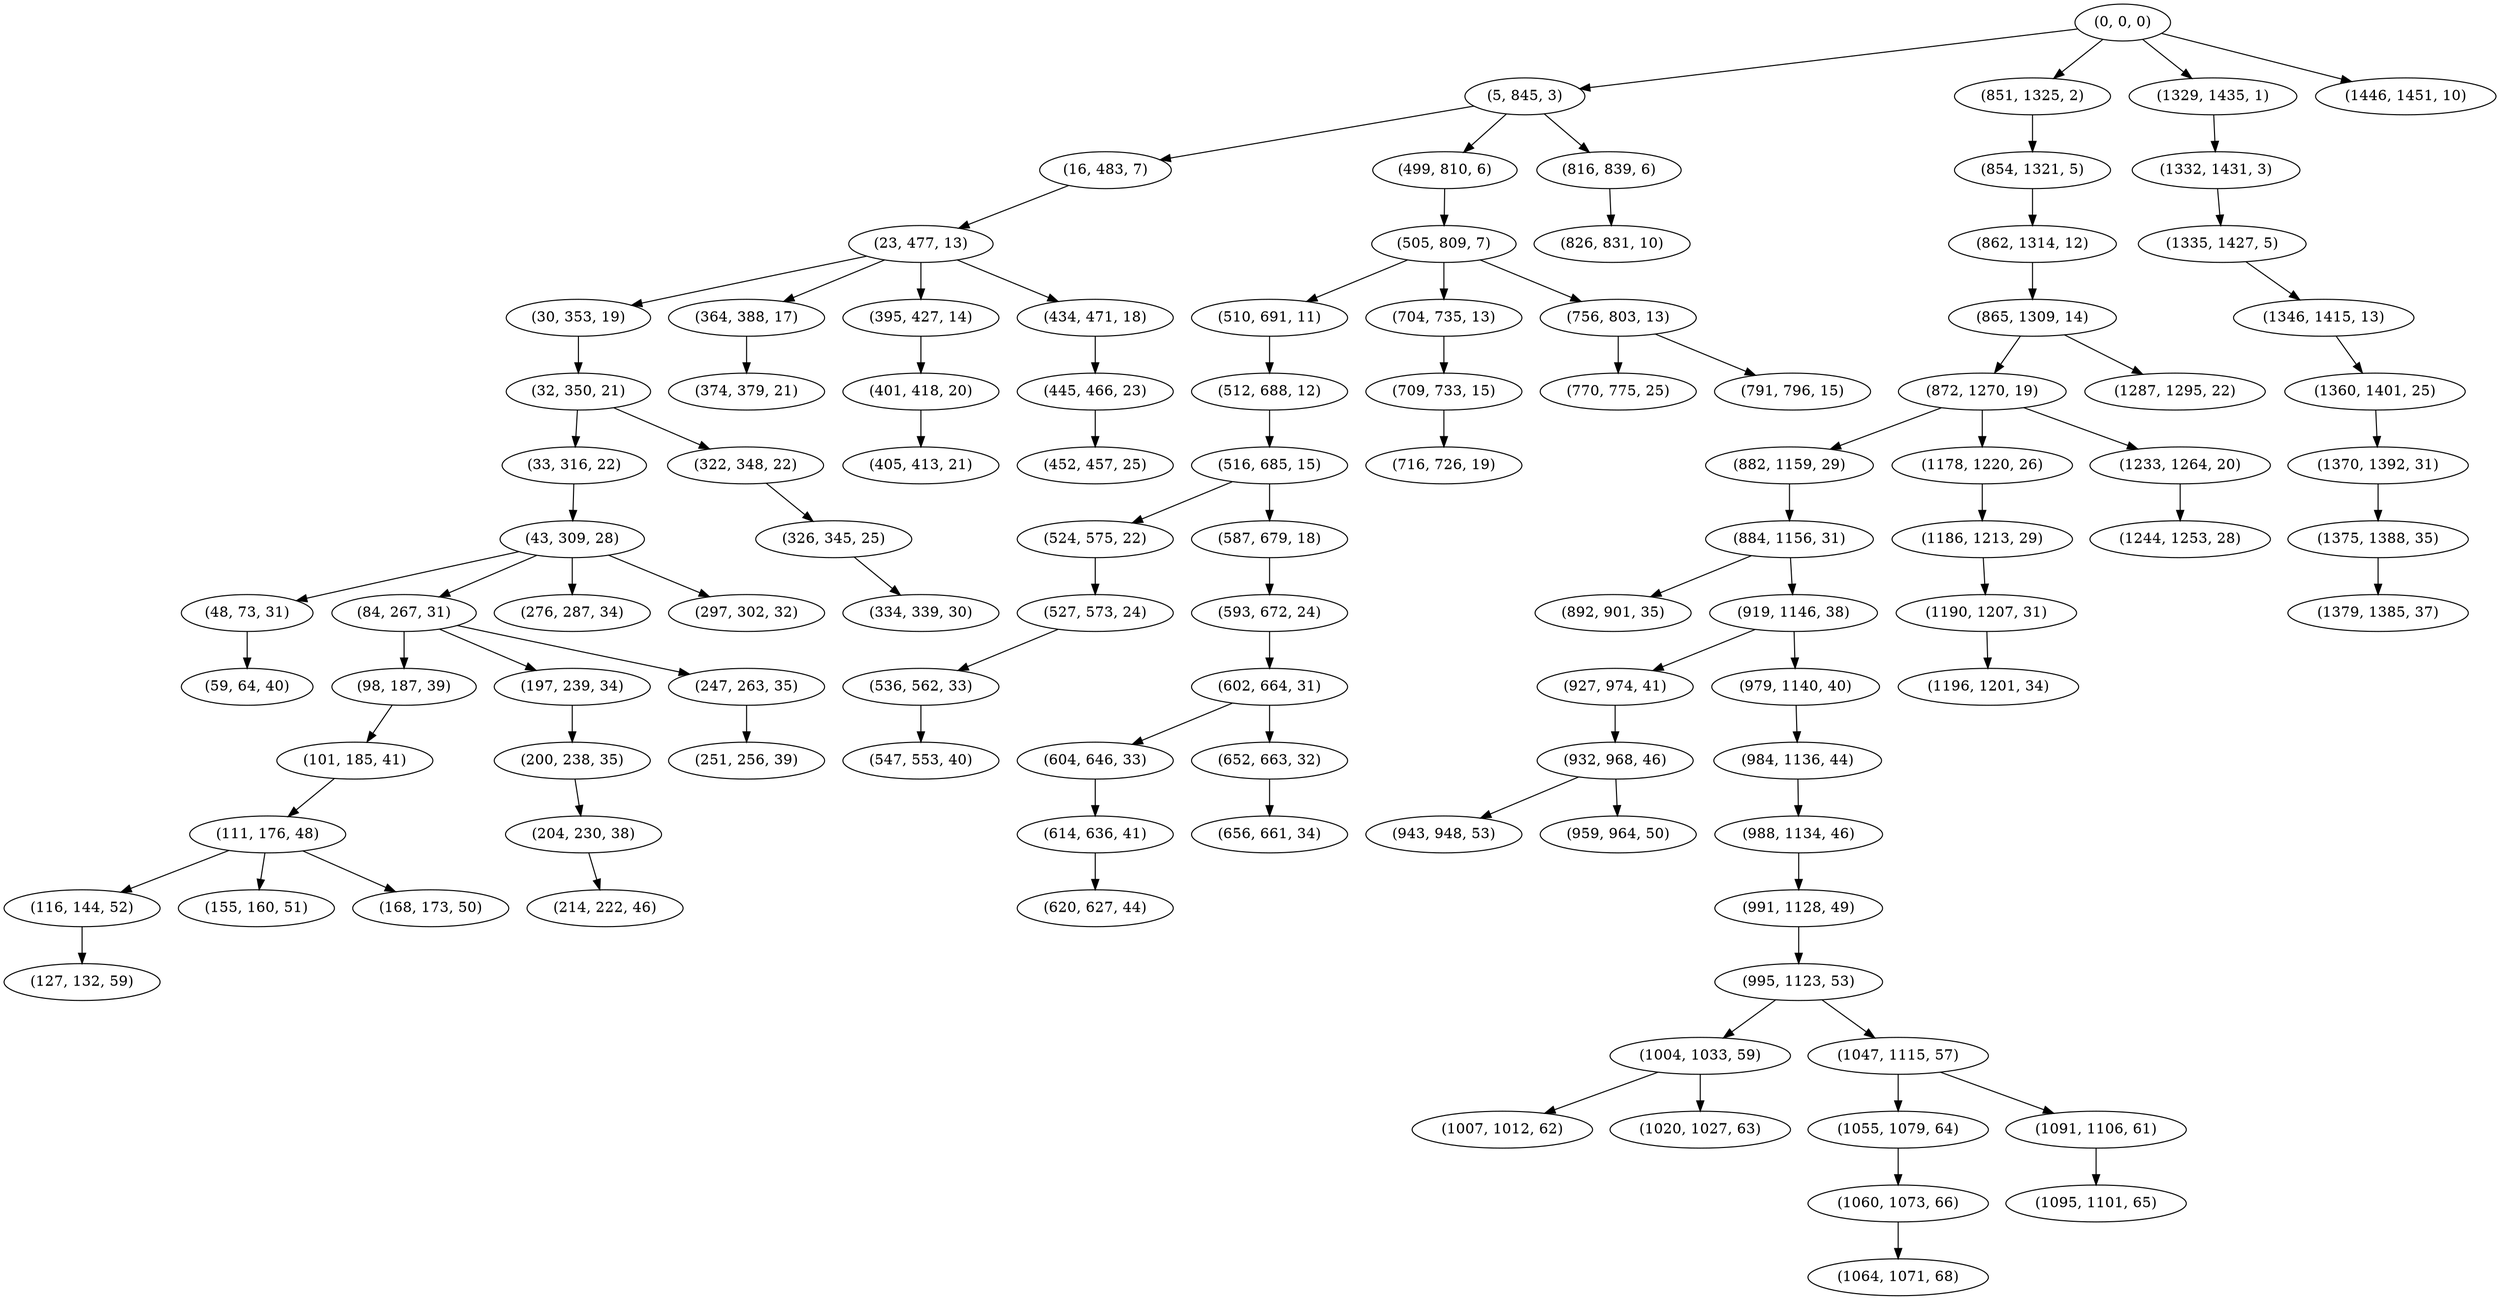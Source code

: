 digraph tree {
    "(0, 0, 0)";
    "(5, 845, 3)";
    "(16, 483, 7)";
    "(23, 477, 13)";
    "(30, 353, 19)";
    "(32, 350, 21)";
    "(33, 316, 22)";
    "(43, 309, 28)";
    "(48, 73, 31)";
    "(59, 64, 40)";
    "(84, 267, 31)";
    "(98, 187, 39)";
    "(101, 185, 41)";
    "(111, 176, 48)";
    "(116, 144, 52)";
    "(127, 132, 59)";
    "(155, 160, 51)";
    "(168, 173, 50)";
    "(197, 239, 34)";
    "(200, 238, 35)";
    "(204, 230, 38)";
    "(214, 222, 46)";
    "(247, 263, 35)";
    "(251, 256, 39)";
    "(276, 287, 34)";
    "(297, 302, 32)";
    "(322, 348, 22)";
    "(326, 345, 25)";
    "(334, 339, 30)";
    "(364, 388, 17)";
    "(374, 379, 21)";
    "(395, 427, 14)";
    "(401, 418, 20)";
    "(405, 413, 21)";
    "(434, 471, 18)";
    "(445, 466, 23)";
    "(452, 457, 25)";
    "(499, 810, 6)";
    "(505, 809, 7)";
    "(510, 691, 11)";
    "(512, 688, 12)";
    "(516, 685, 15)";
    "(524, 575, 22)";
    "(527, 573, 24)";
    "(536, 562, 33)";
    "(547, 553, 40)";
    "(587, 679, 18)";
    "(593, 672, 24)";
    "(602, 664, 31)";
    "(604, 646, 33)";
    "(614, 636, 41)";
    "(620, 627, 44)";
    "(652, 663, 32)";
    "(656, 661, 34)";
    "(704, 735, 13)";
    "(709, 733, 15)";
    "(716, 726, 19)";
    "(756, 803, 13)";
    "(770, 775, 25)";
    "(791, 796, 15)";
    "(816, 839, 6)";
    "(826, 831, 10)";
    "(851, 1325, 2)";
    "(854, 1321, 5)";
    "(862, 1314, 12)";
    "(865, 1309, 14)";
    "(872, 1270, 19)";
    "(882, 1159, 29)";
    "(884, 1156, 31)";
    "(892, 901, 35)";
    "(919, 1146, 38)";
    "(927, 974, 41)";
    "(932, 968, 46)";
    "(943, 948, 53)";
    "(959, 964, 50)";
    "(979, 1140, 40)";
    "(984, 1136, 44)";
    "(988, 1134, 46)";
    "(991, 1128, 49)";
    "(995, 1123, 53)";
    "(1004, 1033, 59)";
    "(1007, 1012, 62)";
    "(1020, 1027, 63)";
    "(1047, 1115, 57)";
    "(1055, 1079, 64)";
    "(1060, 1073, 66)";
    "(1064, 1071, 68)";
    "(1091, 1106, 61)";
    "(1095, 1101, 65)";
    "(1178, 1220, 26)";
    "(1186, 1213, 29)";
    "(1190, 1207, 31)";
    "(1196, 1201, 34)";
    "(1233, 1264, 20)";
    "(1244, 1253, 28)";
    "(1287, 1295, 22)";
    "(1329, 1435, 1)";
    "(1332, 1431, 3)";
    "(1335, 1427, 5)";
    "(1346, 1415, 13)";
    "(1360, 1401, 25)";
    "(1370, 1392, 31)";
    "(1375, 1388, 35)";
    "(1379, 1385, 37)";
    "(1446, 1451, 10)";
    "(0, 0, 0)" -> "(5, 845, 3)";
    "(0, 0, 0)" -> "(851, 1325, 2)";
    "(0, 0, 0)" -> "(1329, 1435, 1)";
    "(0, 0, 0)" -> "(1446, 1451, 10)";
    "(5, 845, 3)" -> "(16, 483, 7)";
    "(5, 845, 3)" -> "(499, 810, 6)";
    "(5, 845, 3)" -> "(816, 839, 6)";
    "(16, 483, 7)" -> "(23, 477, 13)";
    "(23, 477, 13)" -> "(30, 353, 19)";
    "(23, 477, 13)" -> "(364, 388, 17)";
    "(23, 477, 13)" -> "(395, 427, 14)";
    "(23, 477, 13)" -> "(434, 471, 18)";
    "(30, 353, 19)" -> "(32, 350, 21)";
    "(32, 350, 21)" -> "(33, 316, 22)";
    "(32, 350, 21)" -> "(322, 348, 22)";
    "(33, 316, 22)" -> "(43, 309, 28)";
    "(43, 309, 28)" -> "(48, 73, 31)";
    "(43, 309, 28)" -> "(84, 267, 31)";
    "(43, 309, 28)" -> "(276, 287, 34)";
    "(43, 309, 28)" -> "(297, 302, 32)";
    "(48, 73, 31)" -> "(59, 64, 40)";
    "(84, 267, 31)" -> "(98, 187, 39)";
    "(84, 267, 31)" -> "(197, 239, 34)";
    "(84, 267, 31)" -> "(247, 263, 35)";
    "(98, 187, 39)" -> "(101, 185, 41)";
    "(101, 185, 41)" -> "(111, 176, 48)";
    "(111, 176, 48)" -> "(116, 144, 52)";
    "(111, 176, 48)" -> "(155, 160, 51)";
    "(111, 176, 48)" -> "(168, 173, 50)";
    "(116, 144, 52)" -> "(127, 132, 59)";
    "(197, 239, 34)" -> "(200, 238, 35)";
    "(200, 238, 35)" -> "(204, 230, 38)";
    "(204, 230, 38)" -> "(214, 222, 46)";
    "(247, 263, 35)" -> "(251, 256, 39)";
    "(322, 348, 22)" -> "(326, 345, 25)";
    "(326, 345, 25)" -> "(334, 339, 30)";
    "(364, 388, 17)" -> "(374, 379, 21)";
    "(395, 427, 14)" -> "(401, 418, 20)";
    "(401, 418, 20)" -> "(405, 413, 21)";
    "(434, 471, 18)" -> "(445, 466, 23)";
    "(445, 466, 23)" -> "(452, 457, 25)";
    "(499, 810, 6)" -> "(505, 809, 7)";
    "(505, 809, 7)" -> "(510, 691, 11)";
    "(505, 809, 7)" -> "(704, 735, 13)";
    "(505, 809, 7)" -> "(756, 803, 13)";
    "(510, 691, 11)" -> "(512, 688, 12)";
    "(512, 688, 12)" -> "(516, 685, 15)";
    "(516, 685, 15)" -> "(524, 575, 22)";
    "(516, 685, 15)" -> "(587, 679, 18)";
    "(524, 575, 22)" -> "(527, 573, 24)";
    "(527, 573, 24)" -> "(536, 562, 33)";
    "(536, 562, 33)" -> "(547, 553, 40)";
    "(587, 679, 18)" -> "(593, 672, 24)";
    "(593, 672, 24)" -> "(602, 664, 31)";
    "(602, 664, 31)" -> "(604, 646, 33)";
    "(602, 664, 31)" -> "(652, 663, 32)";
    "(604, 646, 33)" -> "(614, 636, 41)";
    "(614, 636, 41)" -> "(620, 627, 44)";
    "(652, 663, 32)" -> "(656, 661, 34)";
    "(704, 735, 13)" -> "(709, 733, 15)";
    "(709, 733, 15)" -> "(716, 726, 19)";
    "(756, 803, 13)" -> "(770, 775, 25)";
    "(756, 803, 13)" -> "(791, 796, 15)";
    "(816, 839, 6)" -> "(826, 831, 10)";
    "(851, 1325, 2)" -> "(854, 1321, 5)";
    "(854, 1321, 5)" -> "(862, 1314, 12)";
    "(862, 1314, 12)" -> "(865, 1309, 14)";
    "(865, 1309, 14)" -> "(872, 1270, 19)";
    "(865, 1309, 14)" -> "(1287, 1295, 22)";
    "(872, 1270, 19)" -> "(882, 1159, 29)";
    "(872, 1270, 19)" -> "(1178, 1220, 26)";
    "(872, 1270, 19)" -> "(1233, 1264, 20)";
    "(882, 1159, 29)" -> "(884, 1156, 31)";
    "(884, 1156, 31)" -> "(892, 901, 35)";
    "(884, 1156, 31)" -> "(919, 1146, 38)";
    "(919, 1146, 38)" -> "(927, 974, 41)";
    "(919, 1146, 38)" -> "(979, 1140, 40)";
    "(927, 974, 41)" -> "(932, 968, 46)";
    "(932, 968, 46)" -> "(943, 948, 53)";
    "(932, 968, 46)" -> "(959, 964, 50)";
    "(979, 1140, 40)" -> "(984, 1136, 44)";
    "(984, 1136, 44)" -> "(988, 1134, 46)";
    "(988, 1134, 46)" -> "(991, 1128, 49)";
    "(991, 1128, 49)" -> "(995, 1123, 53)";
    "(995, 1123, 53)" -> "(1004, 1033, 59)";
    "(995, 1123, 53)" -> "(1047, 1115, 57)";
    "(1004, 1033, 59)" -> "(1007, 1012, 62)";
    "(1004, 1033, 59)" -> "(1020, 1027, 63)";
    "(1047, 1115, 57)" -> "(1055, 1079, 64)";
    "(1047, 1115, 57)" -> "(1091, 1106, 61)";
    "(1055, 1079, 64)" -> "(1060, 1073, 66)";
    "(1060, 1073, 66)" -> "(1064, 1071, 68)";
    "(1091, 1106, 61)" -> "(1095, 1101, 65)";
    "(1178, 1220, 26)" -> "(1186, 1213, 29)";
    "(1186, 1213, 29)" -> "(1190, 1207, 31)";
    "(1190, 1207, 31)" -> "(1196, 1201, 34)";
    "(1233, 1264, 20)" -> "(1244, 1253, 28)";
    "(1329, 1435, 1)" -> "(1332, 1431, 3)";
    "(1332, 1431, 3)" -> "(1335, 1427, 5)";
    "(1335, 1427, 5)" -> "(1346, 1415, 13)";
    "(1346, 1415, 13)" -> "(1360, 1401, 25)";
    "(1360, 1401, 25)" -> "(1370, 1392, 31)";
    "(1370, 1392, 31)" -> "(1375, 1388, 35)";
    "(1375, 1388, 35)" -> "(1379, 1385, 37)";
}
